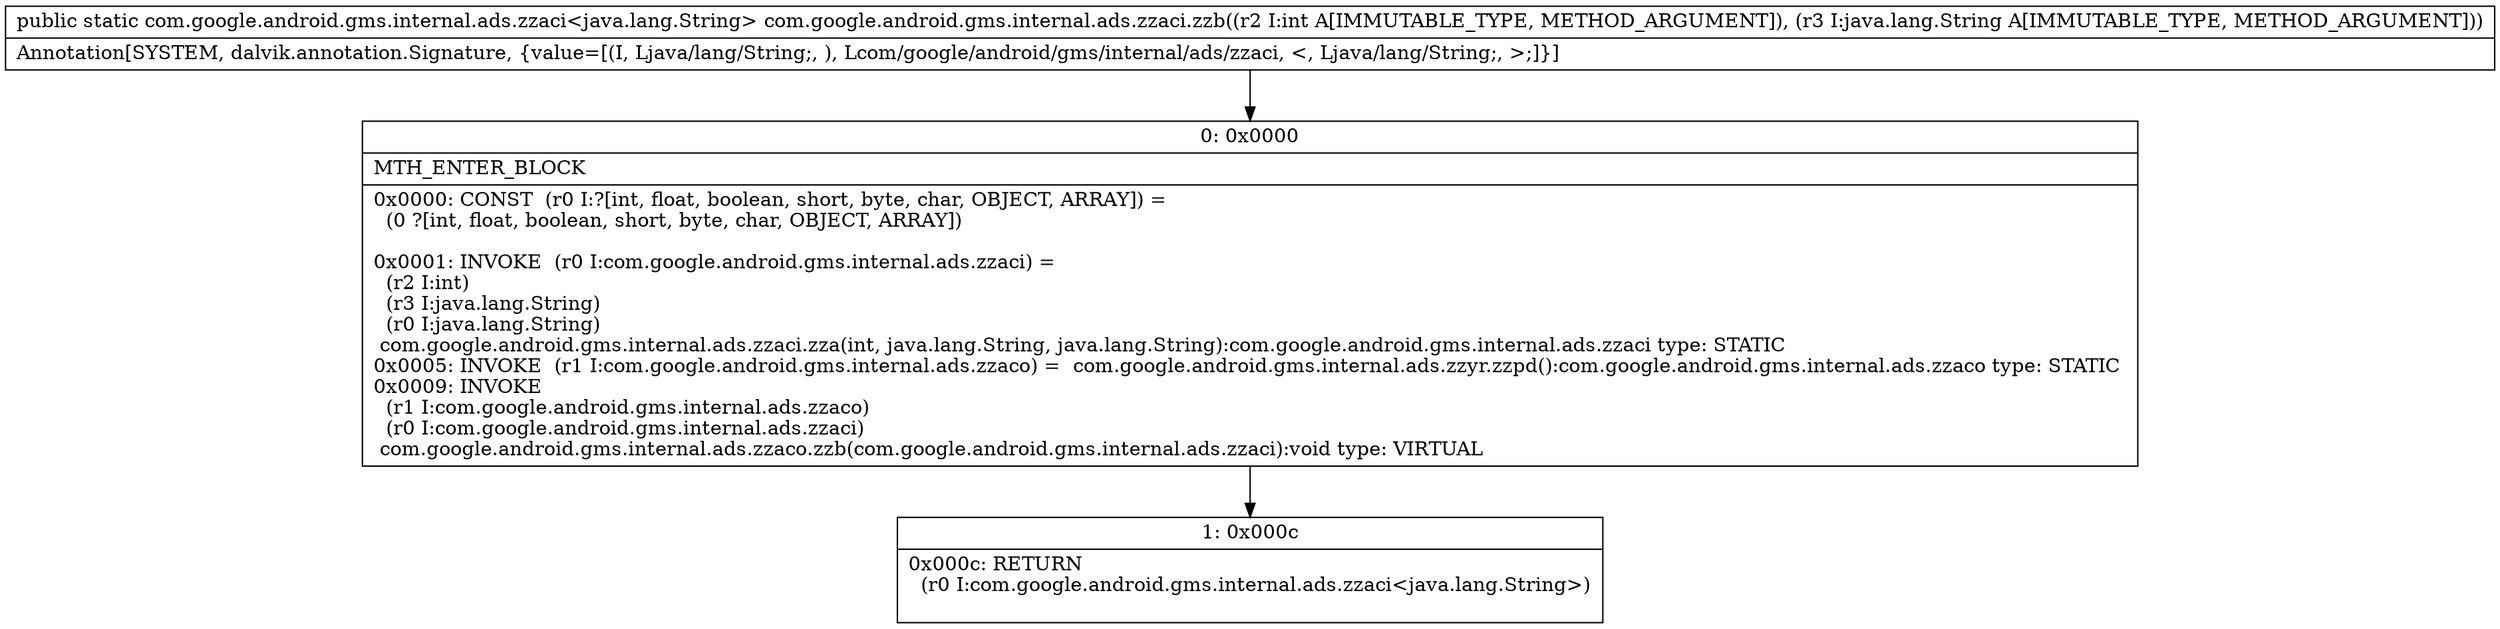 digraph "CFG forcom.google.android.gms.internal.ads.zzaci.zzb(ILjava\/lang\/String;)Lcom\/google\/android\/gms\/internal\/ads\/zzaci;" {
Node_0 [shape=record,label="{0\:\ 0x0000|MTH_ENTER_BLOCK\l|0x0000: CONST  (r0 I:?[int, float, boolean, short, byte, char, OBJECT, ARRAY]) = \l  (0 ?[int, float, boolean, short, byte, char, OBJECT, ARRAY])\l \l0x0001: INVOKE  (r0 I:com.google.android.gms.internal.ads.zzaci) = \l  (r2 I:int)\l  (r3 I:java.lang.String)\l  (r0 I:java.lang.String)\l com.google.android.gms.internal.ads.zzaci.zza(int, java.lang.String, java.lang.String):com.google.android.gms.internal.ads.zzaci type: STATIC \l0x0005: INVOKE  (r1 I:com.google.android.gms.internal.ads.zzaco) =  com.google.android.gms.internal.ads.zzyr.zzpd():com.google.android.gms.internal.ads.zzaco type: STATIC \l0x0009: INVOKE  \l  (r1 I:com.google.android.gms.internal.ads.zzaco)\l  (r0 I:com.google.android.gms.internal.ads.zzaci)\l com.google.android.gms.internal.ads.zzaco.zzb(com.google.android.gms.internal.ads.zzaci):void type: VIRTUAL \l}"];
Node_1 [shape=record,label="{1\:\ 0x000c|0x000c: RETURN  \l  (r0 I:com.google.android.gms.internal.ads.zzaci\<java.lang.String\>)\l \l}"];
MethodNode[shape=record,label="{public static com.google.android.gms.internal.ads.zzaci\<java.lang.String\> com.google.android.gms.internal.ads.zzaci.zzb((r2 I:int A[IMMUTABLE_TYPE, METHOD_ARGUMENT]), (r3 I:java.lang.String A[IMMUTABLE_TYPE, METHOD_ARGUMENT]))  | Annotation[SYSTEM, dalvik.annotation.Signature, \{value=[(I, Ljava\/lang\/String;, ), Lcom\/google\/android\/gms\/internal\/ads\/zzaci, \<, Ljava\/lang\/String;, \>;]\}]\l}"];
MethodNode -> Node_0;
Node_0 -> Node_1;
}

